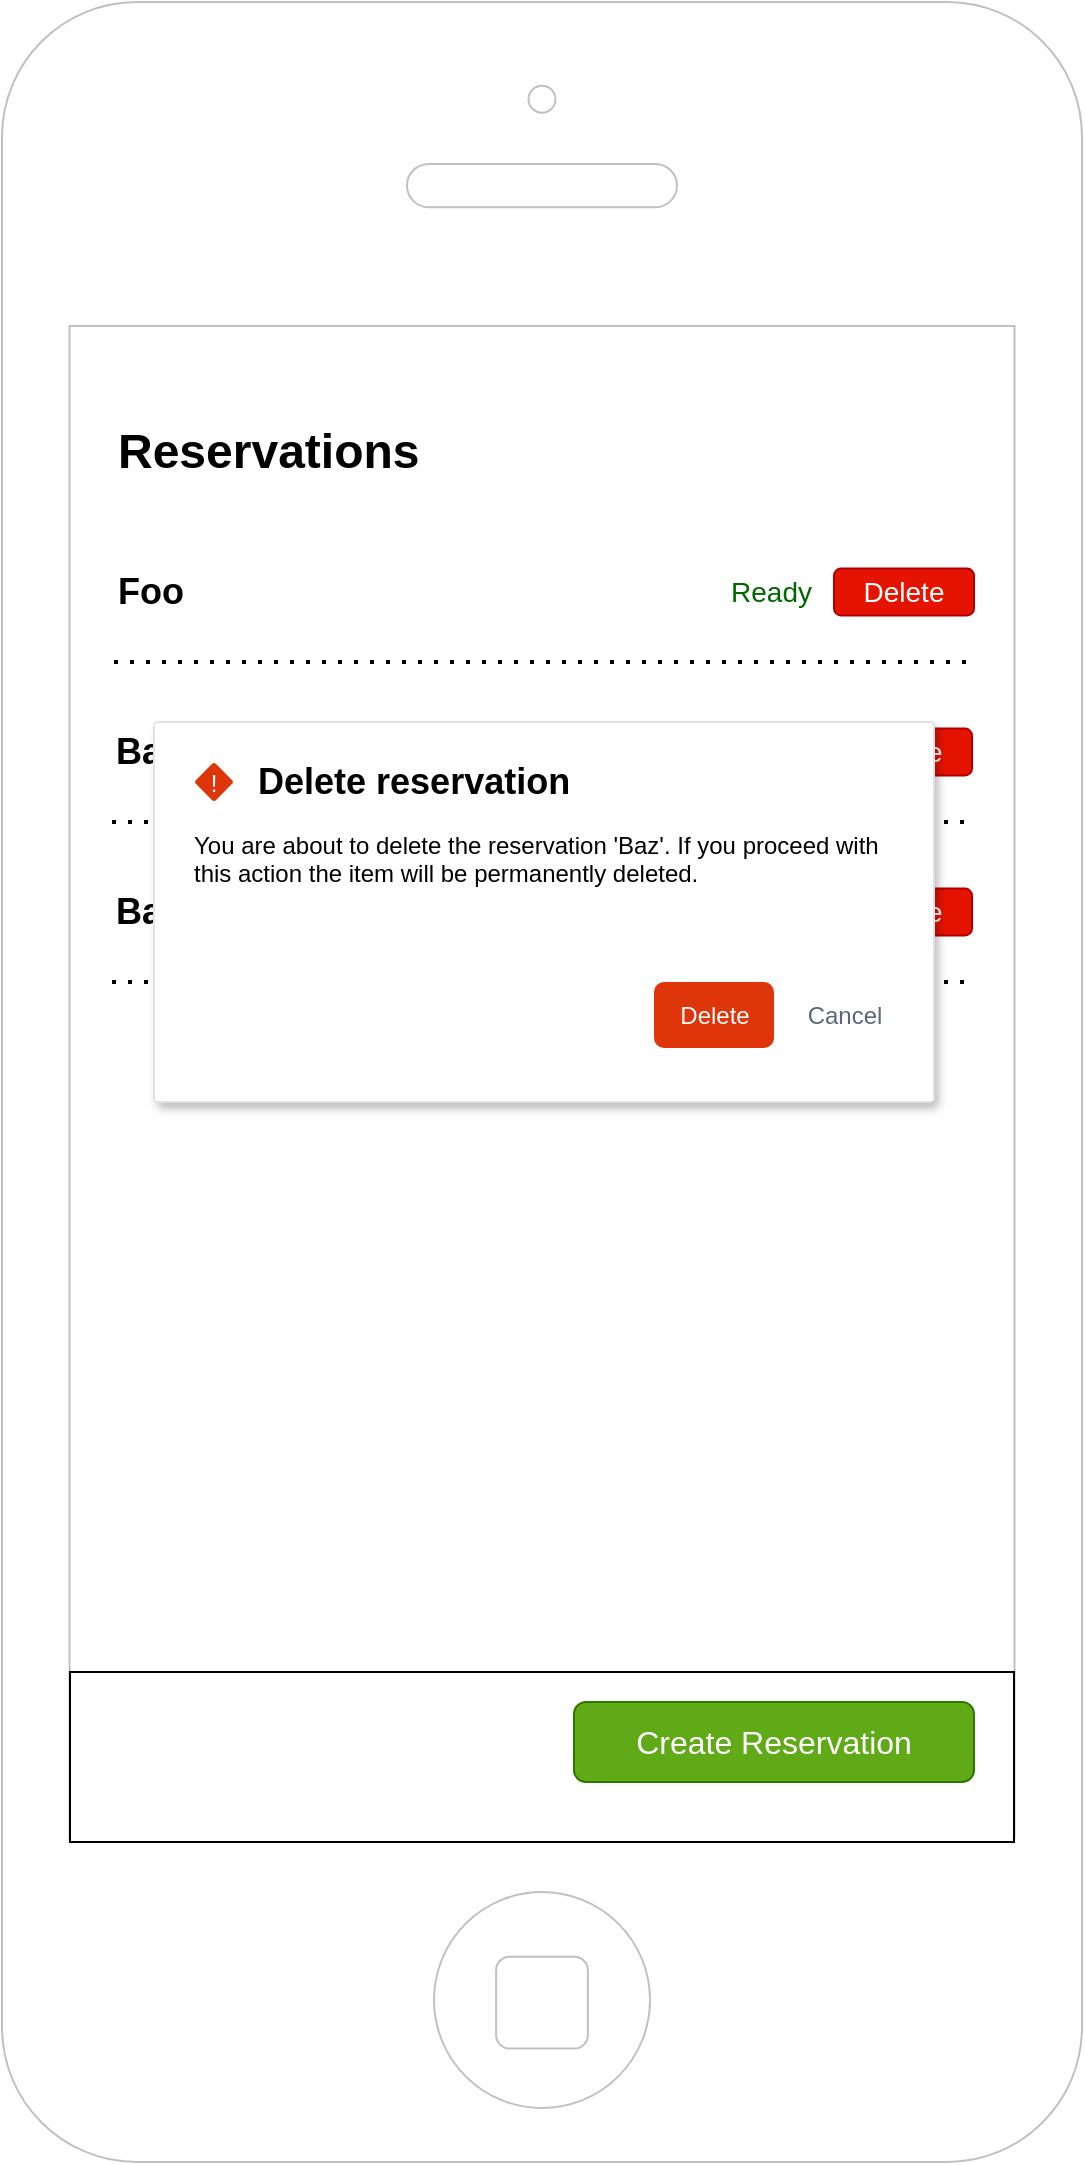 <mxfile>
    <diagram id="DbeSObqCEBHpZqMJlmhy" name="Page-1">
        <mxGraphModel dx="870" dy="564" grid="1" gridSize="10" guides="1" tooltips="1" connect="1" arrows="1" fold="1" page="1" pageScale="1" pageWidth="827" pageHeight="1169" math="0" shadow="0">
            <root>
                <mxCell id="0"/>
                <mxCell id="1" parent="0"/>
                <mxCell id="p_hHbGDJPM_kuDDimLqB-1" value="" style="html=1;verticalLabelPosition=bottom;labelBackgroundColor=#ffffff;verticalAlign=top;shadow=0;dashed=0;strokeWidth=1;shape=mxgraph.ios7.misc.iphone;strokeColor=#c0c0c0;movable=0;resizable=0;rotatable=0;deletable=0;editable=0;connectable=0;" parent="1" vertex="1">
                    <mxGeometry x="144" y="40" width="540" height="1080" as="geometry"/>
                </mxCell>
                <mxCell id="p_hHbGDJPM_kuDDimLqB-2" value="&lt;h1&gt;Reservations&lt;/h1&gt;" style="text;html=1;align=left;verticalAlign=middle;resizable=0;points=[];autosize=1;" parent="1" vertex="1">
                    <mxGeometry x="200" y="240" width="170" height="50" as="geometry"/>
                </mxCell>
                <mxCell id="p_hHbGDJPM_kuDDimLqB-7" value="&lt;h2&gt;Foo&lt;/h2&gt;" style="text;html=1;align=left;verticalAlign=middle;resizable=0;points=[];autosize=1;" parent="1" vertex="1">
                    <mxGeometry x="200" y="310" width="50" height="50" as="geometry"/>
                </mxCell>
                <mxCell id="p_hHbGDJPM_kuDDimLqB-11" value="&lt;font style=&quot;font-size: 14px&quot;&gt;Delete&lt;/font&gt;" style="rounded=1;html=1;shadow=0;dashed=0;whiteSpace=wrap;fontSize=10;fillColor=#e51400;align=center;strokeColor=#B20000;fontColor=#ffffff;" parent="1" vertex="1">
                    <mxGeometry x="560" y="323.28" width="70" height="23.44" as="geometry"/>
                </mxCell>
                <mxCell id="p_hHbGDJPM_kuDDimLqB-13" value="" style="endArrow=none;dashed=1;html=1;dashPattern=1 3;strokeWidth=2;" parent="1" edge="1">
                    <mxGeometry width="50" height="50" relative="1" as="geometry">
                        <mxPoint x="200" y="370" as="sourcePoint"/>
                        <mxPoint x="630" y="370" as="targetPoint"/>
                    </mxGeometry>
                </mxCell>
                <mxCell id="p_hHbGDJPM_kuDDimLqB-22" value="&lt;h2&gt;Bar&lt;/h2&gt;" style="text;html=1;align=left;verticalAlign=middle;resizable=0;points=[];autosize=1;" parent="1" vertex="1">
                    <mxGeometry x="199" y="390" width="50" height="50" as="geometry"/>
                </mxCell>
                <mxCell id="p_hHbGDJPM_kuDDimLqB-24" value="&lt;font style=&quot;font-size: 14px&quot;&gt;Delete&lt;/font&gt;" style="rounded=1;html=1;shadow=0;dashed=0;whiteSpace=wrap;fontSize=10;fillColor=#e51400;align=center;strokeColor=#B20000;fontColor=#ffffff;" parent="1" vertex="1">
                    <mxGeometry x="559" y="403.28" width="70" height="23.44" as="geometry"/>
                </mxCell>
                <mxCell id="p_hHbGDJPM_kuDDimLqB-25" value="" style="endArrow=none;dashed=1;html=1;dashPattern=1 3;strokeWidth=2;" parent="1" edge="1">
                    <mxGeometry width="50" height="50" relative="1" as="geometry">
                        <mxPoint x="199" y="450" as="sourcePoint"/>
                        <mxPoint x="629" y="450" as="targetPoint"/>
                    </mxGeometry>
                </mxCell>
                <mxCell id="p_hHbGDJPM_kuDDimLqB-26" value="&lt;h2&gt;Baz&lt;/h2&gt;" style="text;html=1;align=left;verticalAlign=middle;resizable=0;points=[];autosize=1;" parent="1" vertex="1">
                    <mxGeometry x="199" y="470" width="50" height="50" as="geometry"/>
                </mxCell>
                <mxCell id="p_hHbGDJPM_kuDDimLqB-28" value="&lt;font style=&quot;font-size: 14px&quot;&gt;Delete&lt;/font&gt;" style="rounded=1;html=1;shadow=0;dashed=0;whiteSpace=wrap;fontSize=10;fillColor=#e51400;align=center;strokeColor=#B20000;fontColor=#ffffff;" parent="1" vertex="1">
                    <mxGeometry x="559" y="483.28" width="70" height="23.44" as="geometry"/>
                </mxCell>
                <mxCell id="p_hHbGDJPM_kuDDimLqB-29" value="" style="endArrow=none;dashed=1;html=1;dashPattern=1 3;strokeWidth=2;" parent="1" edge="1">
                    <mxGeometry width="50" height="50" relative="1" as="geometry">
                        <mxPoint x="199" y="530" as="sourcePoint"/>
                        <mxPoint x="629" y="530" as="targetPoint"/>
                    </mxGeometry>
                </mxCell>
                <mxCell id="2" value="" style="rounded=0;whiteSpace=wrap;html=1;" parent="1" vertex="1">
                    <mxGeometry x="178" y="875" width="472" height="85" as="geometry"/>
                </mxCell>
                <mxCell id="3" value="&lt;font style=&quot;font-size: 16px&quot;&gt;Create Reservation&lt;/font&gt;" style="rounded=1;html=1;shadow=0;dashed=0;whiteSpace=wrap;fontSize=10;fillColor=#60a917;align=center;strokeColor=#2D7600;fontColor=#ffffff;" parent="1" vertex="1">
                    <mxGeometry x="430" y="890" width="200" height="40" as="geometry"/>
                </mxCell>
                <mxCell id="5" value="&lt;p&gt;&lt;span style=&quot;font-weight: normal&quot;&gt;&lt;font style=&quot;font-size: 14px&quot;&gt;Ready&lt;/font&gt;&lt;/span&gt;&lt;/p&gt;" style="text;html=1;align=right;verticalAlign=middle;resizable=0;points=[];autosize=1;fontColor=#006600;" parent="1" vertex="1">
                    <mxGeometry x="490" y="315" width="60" height="40" as="geometry"/>
                </mxCell>
                <mxCell id="6" value="&lt;p&gt;&lt;span style=&quot;font-weight: normal&quot;&gt;&lt;font style=&quot;font-size: 14px&quot;&gt;In progress&lt;/font&gt;&lt;/span&gt;&lt;/p&gt;" style="text;html=1;align=right;verticalAlign=middle;resizable=0;points=[];autosize=1;fontColor=#994C00;" parent="1" vertex="1">
                    <mxGeometry x="460" y="395" width="90" height="40" as="geometry"/>
                </mxCell>
                <mxCell id="7" value="&lt;p&gt;&lt;span style=&quot;font-weight: normal&quot;&gt;&lt;font style=&quot;font-size: 14px&quot; color=&quot;#990000&quot;&gt;Todo&lt;/font&gt;&lt;/span&gt;&lt;/p&gt;" style="text;html=1;align=right;verticalAlign=middle;resizable=0;points=[];autosize=1;fontColor=#994C00;" parent="1" vertex="1">
                    <mxGeometry x="499" y="475" width="50" height="40" as="geometry"/>
                </mxCell>
                <mxCell id="8" value="You are about to delete the reservation 'Baz'. If you proceed with this action the item will be permanently deleted." style="html=1;rounded=1;fillColor=#ffffff;strokeColor=#DFE1E5;fontSize=12;align=left;fontColor=#000000;shadow=1;arcSize=1;whiteSpace=wrap;spacing=20;verticalAlign=top;spacingTop=30;" vertex="1" parent="1">
                    <mxGeometry x="220" y="400" width="390" height="190" as="geometry"/>
                </mxCell>
                <mxCell id="9" value="Delete" style="dashed=0;html=1;rounded=1;fillColor=#DE350A;strokeColor=none;fontSize=12;align=center;fontStyle=0;strokeWidth=2;fontColor=#ffffff" vertex="1" parent="8">
                    <mxGeometry x="1" y="1" width="60" height="33" relative="1" as="geometry">
                        <mxPoint x="-140" y="-60" as="offset"/>
                    </mxGeometry>
                </mxCell>
                <mxCell id="10" value="Cancel" style="dashed=0;html=1;rounded=1;fillColor=none;strokeColor=none;fontSize=12;align=center;fontStyle=0;strokeWidth=2;fontColor=#596780" vertex="1" parent="8">
                    <mxGeometry x="1" y="1" width="50" height="33" relative="1" as="geometry">
                        <mxPoint x="-70" y="-60" as="offset"/>
                    </mxGeometry>
                </mxCell>
                <mxCell id="11" value="!" style="shape=rhombus;rounded=1;strokeColor=none;fillColor=#DE350A;fontColor=#ffffff;fontSize=12;shadow=0;align=center;arcSize=3" vertex="1" parent="8">
                    <mxGeometry width="20" height="20" relative="1" as="geometry">
                        <mxPoint x="20" y="20" as="offset"/>
                    </mxGeometry>
                </mxCell>
                <mxCell id="12" value="Delete reservation" style="dashed=0;html=1;fillColor=none;strokeColor=none;fontSize=18;align=left;fontStyle=1;fontColor=#000000" vertex="1" parent="8">
                    <mxGeometry width="290" height="33" relative="1" as="geometry">
                        <mxPoint x="50" y="13" as="offset"/>
                    </mxGeometry>
                </mxCell>
            </root>
        </mxGraphModel>
    </diagram>
</mxfile>
